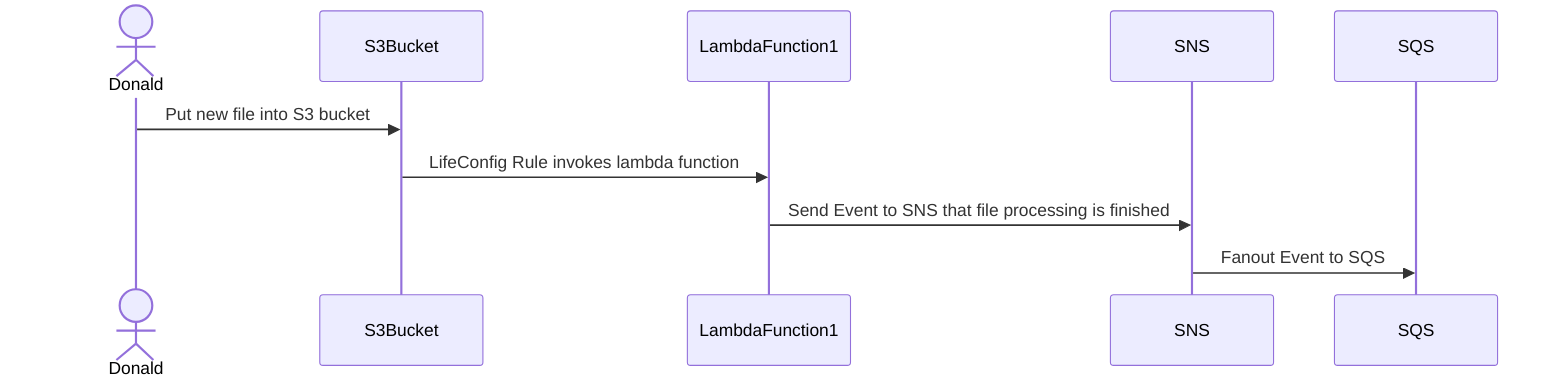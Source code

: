 sequenceDiagram
    actor Donald
    participant S3Bucket
    participant LambdaFunction1
    participant SNS
    participant SQS

    Donald->>S3Bucket: Put new file into S3 bucket
    S3Bucket->>LambdaFunction1: LifeConfig Rule invokes lambda function
    LambdaFunction1->>SNS: Send Event to SNS that file processing is finished
    SNS->>SQS: Fanout Event to SQS